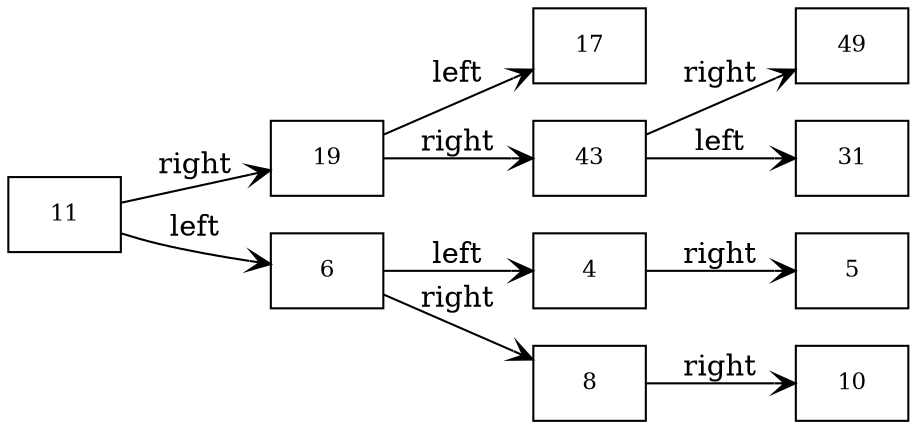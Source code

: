digraph GRAPH_0 {

  // Generated by Graph::Easy 0.76 at Sun Apr 26 16:00:04 2020

  edge [ arrowhead=open ];
  graph [ rankdir=LR ];
  node [
    fillcolor=white,
    fontsize=11,
    shape=box,
    style=filled ];

  4 -> 5 [ color="#000000", fontcolor="#000000", label=right ]
  19 -> 17 [ color="#000000", fontcolor="#000000", label=left ]
  19 -> 43 [ color="#000000", fontcolor="#000000", label=right ]
  11 -> 6 [ color="#000000", fontcolor="#000000", label=left ]
  11 -> 19 [ color="#000000", fontcolor="#000000", label=right ]
  6 -> 8 [ color="#000000", fontcolor="#000000", label=right ]
  6 -> 4 [ color="#000000", fontcolor="#000000", label=left ]
  43 -> 49 [ color="#000000", fontcolor="#000000", label=right ]
  43 -> 31 [ color="#000000", fontcolor="#000000", label=left ]
  8 -> 10 [ color="#000000", fontcolor="#000000", label=right ]

}

